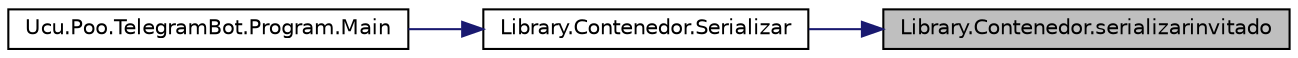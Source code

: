 digraph "Library.Contenedor.serializarinvitado"
{
 // INTERACTIVE_SVG=YES
 // LATEX_PDF_SIZE
  edge [fontname="Helvetica",fontsize="10",labelfontname="Helvetica",labelfontsize="10"];
  node [fontname="Helvetica",fontsize="10",shape=record];
  rankdir="RL";
  Node1 [label="Library.Contenedor.serializarinvitado",height=0.2,width=0.4,color="black", fillcolor="grey75", style="filled", fontcolor="black",tooltip="Serializa la lista de invitados."];
  Node1 -> Node2 [dir="back",color="midnightblue",fontsize="10",style="solid",fontname="Helvetica"];
  Node2 [label="Library.Contenedor.Serializar",height=0.2,width=0.4,color="black", fillcolor="white", style="filled",URL="$classLibrary_1_1Contenedor.html#a9414e01ea62644139f1e9fdb5e4b98b4",tooltip="Metodo de serialización de la api de persistencia."];
  Node2 -> Node3 [dir="back",color="midnightblue",fontsize="10",style="solid",fontname="Helvetica"];
  Node3 [label="Ucu.Poo.TelegramBot.Program.Main",height=0.2,width=0.4,color="black", fillcolor="white", style="filled",URL="$classUcu_1_1Poo_1_1TelegramBot_1_1Program.html#a35a9ad85c60d378b7eb9c35993c4d7c0",tooltip="Punto de entrada al programa."];
}
